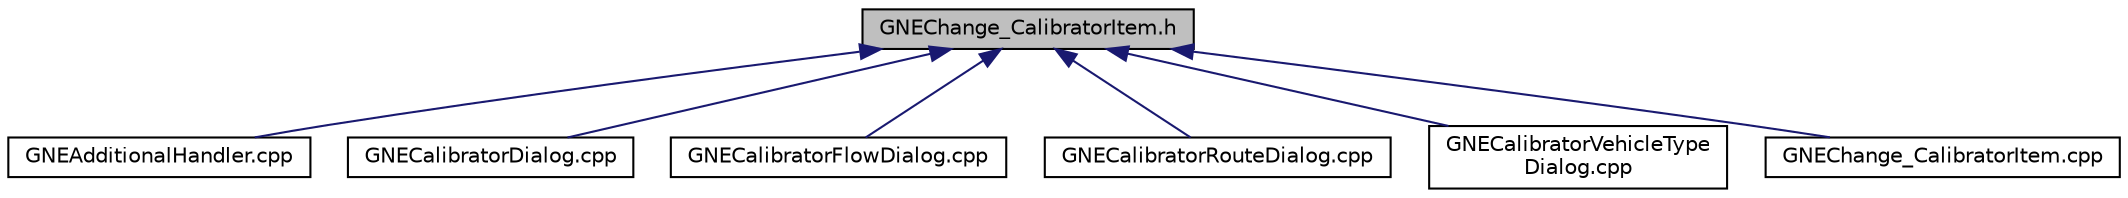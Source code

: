 digraph "GNEChange_CalibratorItem.h"
{
  edge [fontname="Helvetica",fontsize="10",labelfontname="Helvetica",labelfontsize="10"];
  node [fontname="Helvetica",fontsize="10",shape=record];
  Node25 [label="GNEChange_CalibratorItem.h",height=0.2,width=0.4,color="black", fillcolor="grey75", style="filled", fontcolor="black"];
  Node25 -> Node26 [dir="back",color="midnightblue",fontsize="10",style="solid",fontname="Helvetica"];
  Node26 [label="GNEAdditionalHandler.cpp",height=0.2,width=0.4,color="black", fillcolor="white", style="filled",URL="$d7/dd1/_g_n_e_additional_handler_8cpp.html"];
  Node25 -> Node27 [dir="back",color="midnightblue",fontsize="10",style="solid",fontname="Helvetica"];
  Node27 [label="GNECalibratorDialog.cpp",height=0.2,width=0.4,color="black", fillcolor="white", style="filled",URL="$de/db0/_g_n_e_calibrator_dialog_8cpp.html"];
  Node25 -> Node28 [dir="back",color="midnightblue",fontsize="10",style="solid",fontname="Helvetica"];
  Node28 [label="GNECalibratorFlowDialog.cpp",height=0.2,width=0.4,color="black", fillcolor="white", style="filled",URL="$d5/d0a/_g_n_e_calibrator_flow_dialog_8cpp.html"];
  Node25 -> Node29 [dir="back",color="midnightblue",fontsize="10",style="solid",fontname="Helvetica"];
  Node29 [label="GNECalibratorRouteDialog.cpp",height=0.2,width=0.4,color="black", fillcolor="white", style="filled",URL="$d8/d7a/_g_n_e_calibrator_route_dialog_8cpp.html"];
  Node25 -> Node30 [dir="back",color="midnightblue",fontsize="10",style="solid",fontname="Helvetica"];
  Node30 [label="GNECalibratorVehicleType\lDialog.cpp",height=0.2,width=0.4,color="black", fillcolor="white", style="filled",URL="$d7/da8/_g_n_e_calibrator_vehicle_type_dialog_8cpp.html"];
  Node25 -> Node31 [dir="back",color="midnightblue",fontsize="10",style="solid",fontname="Helvetica"];
  Node31 [label="GNEChange_CalibratorItem.cpp",height=0.2,width=0.4,color="black", fillcolor="white", style="filled",URL="$d8/d78/_g_n_e_change___calibrator_item_8cpp.html"];
}
